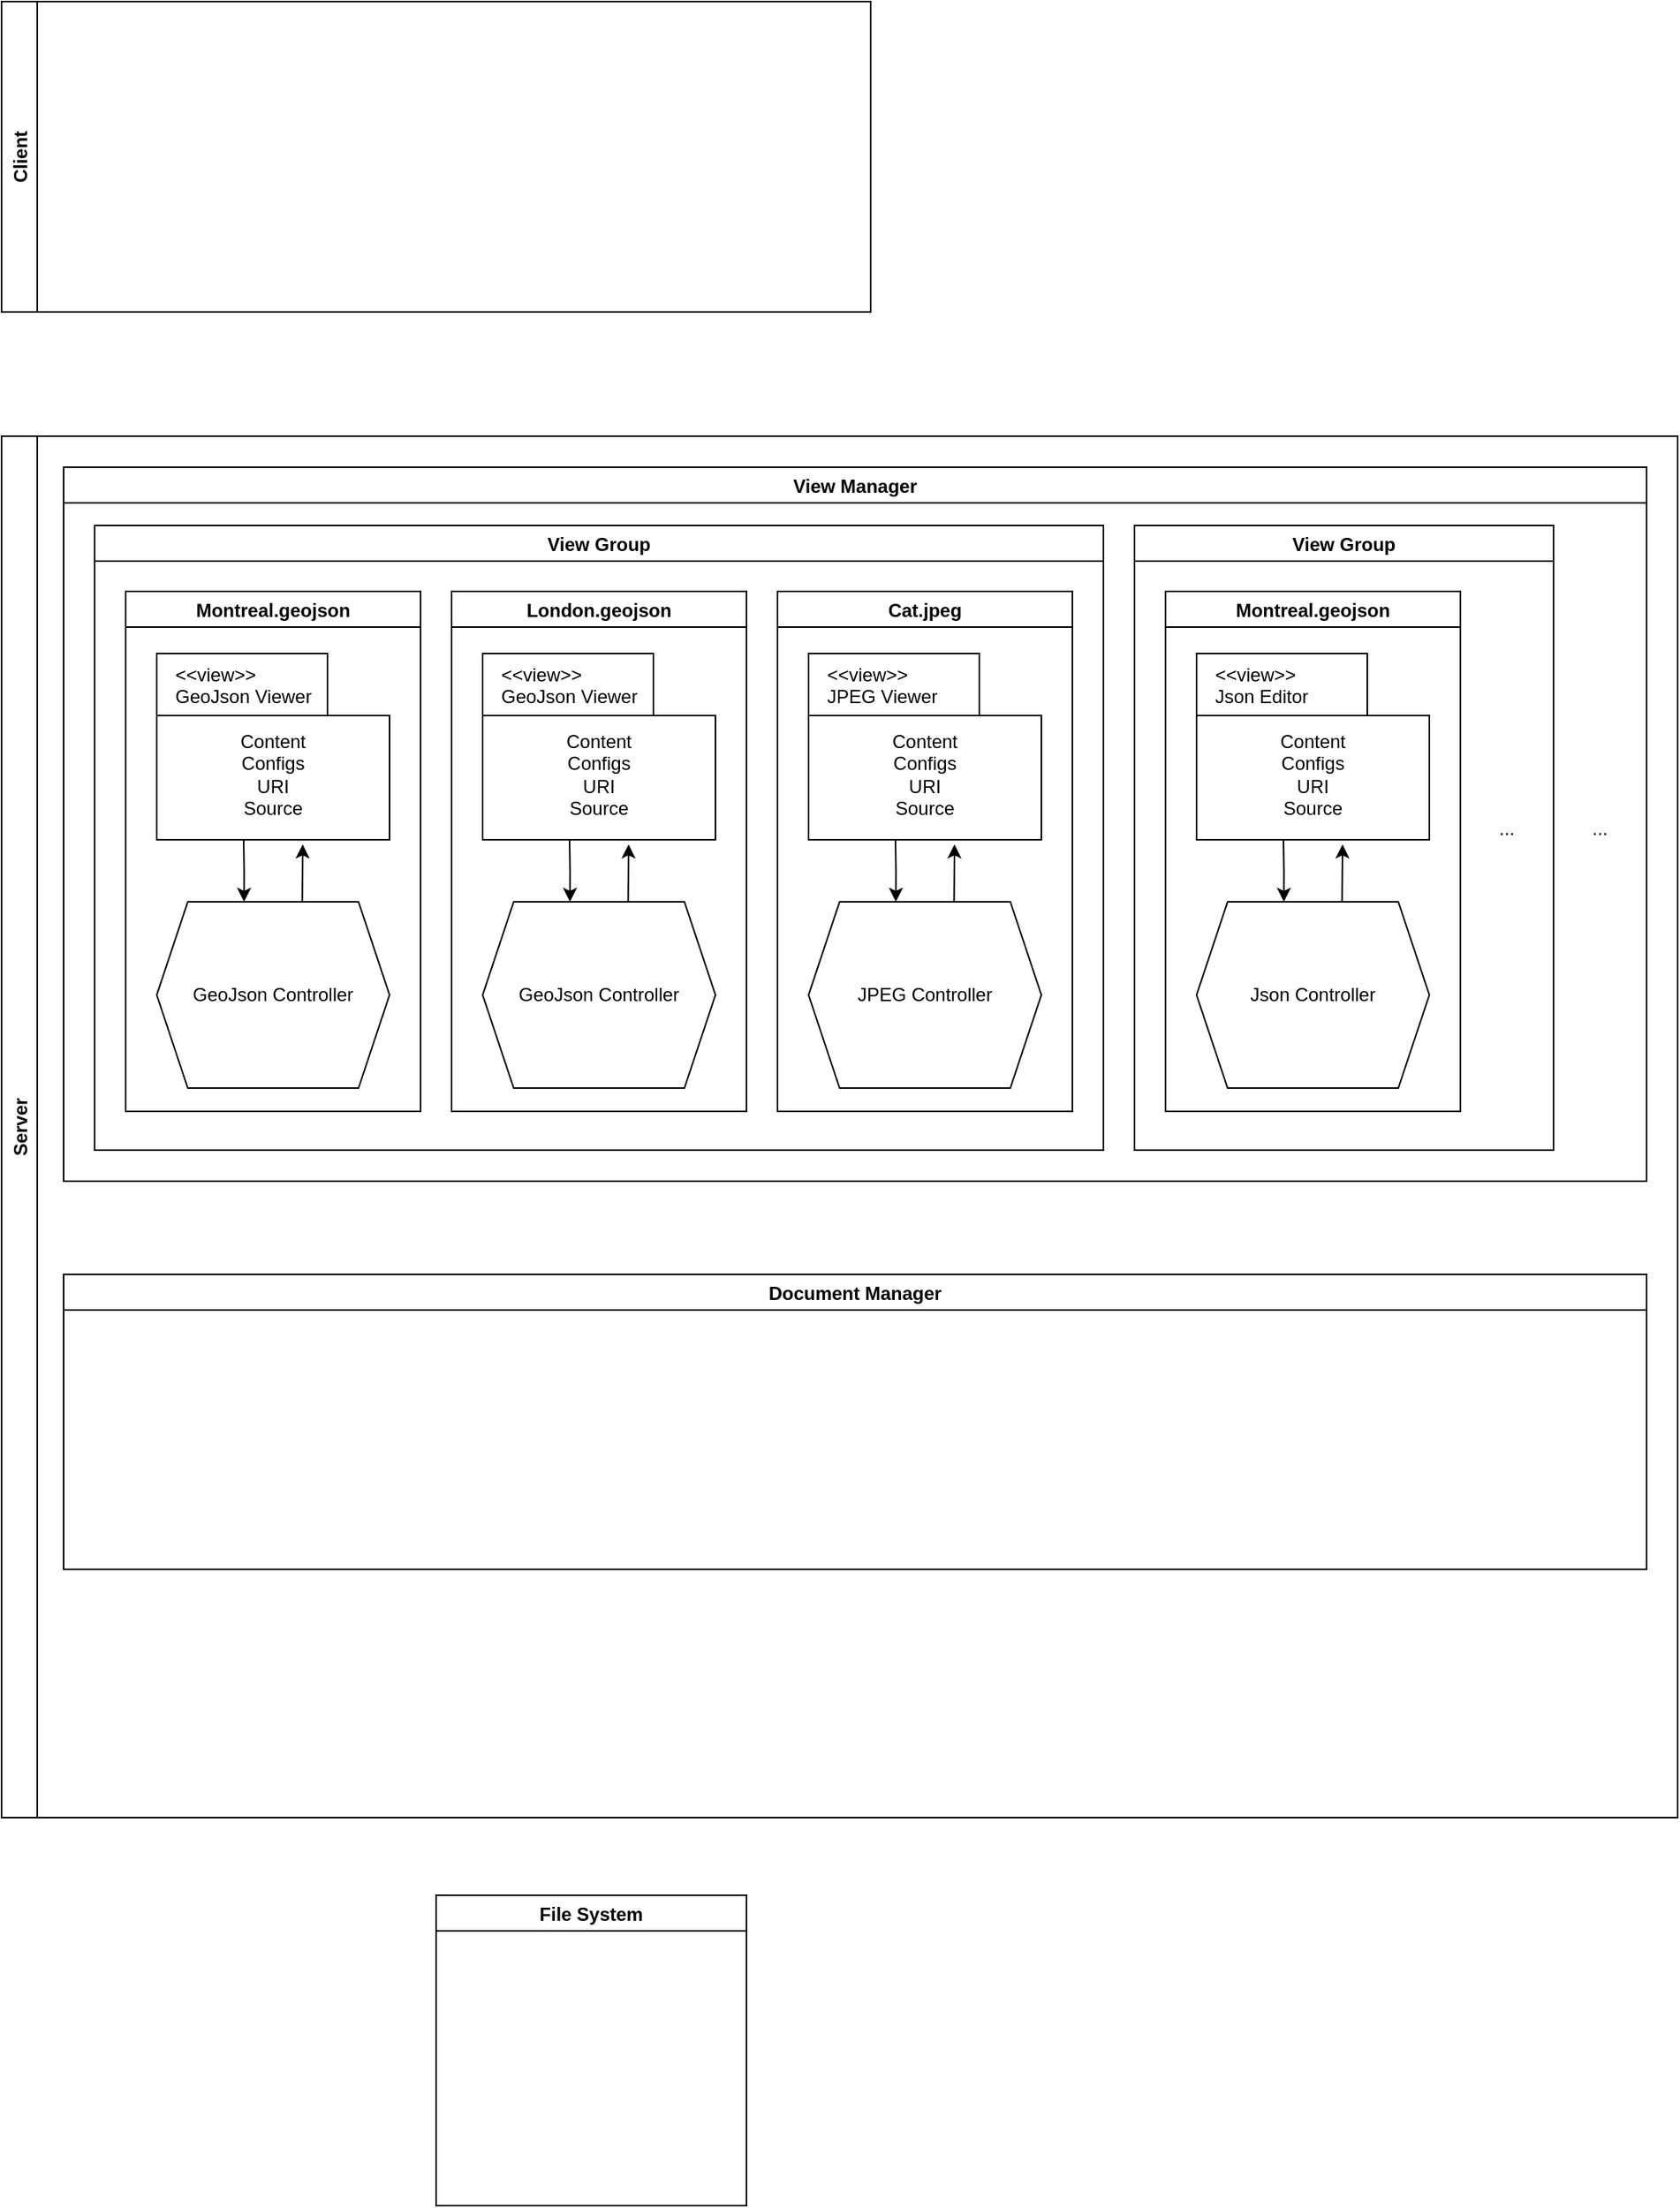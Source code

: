 <mxfile version="20.2.3" type="github">
  <diagram id="-Ug2wohR3drrXLd8aFfp" name="Page-1">
    <mxGraphModel dx="1198" dy="845" grid="1" gridSize="10" guides="1" tooltips="1" connect="1" arrows="1" fold="1" page="1" pageScale="1" pageWidth="850" pageHeight="1100" math="0" shadow="0">
      <root>
        <mxCell id="0" />
        <mxCell id="1" parent="0" />
        <mxCell id="j7DvqM1_xKKn_GZB0Q8j-1" value="Client" style="swimlane;horizontal=0;" vertex="1" parent="1">
          <mxGeometry x="320" y="230" width="560" height="200" as="geometry" />
        </mxCell>
        <mxCell id="j7DvqM1_xKKn_GZB0Q8j-2" value="Server" style="swimlane;horizontal=0;" vertex="1" parent="1">
          <mxGeometry x="320" y="510" width="1080" height="890" as="geometry" />
        </mxCell>
        <mxCell id="j7DvqM1_xKKn_GZB0Q8j-7" value="Document Manager" style="swimlane;" vertex="1" parent="j7DvqM1_xKKn_GZB0Q8j-2">
          <mxGeometry x="40" y="540" width="1020" height="190" as="geometry" />
        </mxCell>
        <mxCell id="j7DvqM1_xKKn_GZB0Q8j-6" value="View Manager" style="swimlane;" vertex="1" parent="j7DvqM1_xKKn_GZB0Q8j-2">
          <mxGeometry x="40" y="20" width="1020" height="460" as="geometry" />
        </mxCell>
        <mxCell id="j7DvqM1_xKKn_GZB0Q8j-11" value="View Group" style="swimlane;" vertex="1" parent="j7DvqM1_xKKn_GZB0Q8j-6">
          <mxGeometry x="20" y="37.5" width="650" height="402.5" as="geometry" />
        </mxCell>
        <mxCell id="j7DvqM1_xKKn_GZB0Q8j-13" value="Montreal.geojson" style="swimlane;" vertex="1" parent="j7DvqM1_xKKn_GZB0Q8j-11">
          <mxGeometry x="20" y="42.5" width="190" height="335" as="geometry" />
        </mxCell>
        <mxCell id="j7DvqM1_xKKn_GZB0Q8j-14" value="&amp;lt;&amp;lt;view&amp;gt;&amp;gt;&lt;br&gt;GeoJson Viewer" style="shape=folder;html=1;tabWidth=110;tabHeight=40;tabPosition=left;align=left;verticalAlign=top;spacingLeft=10;whiteSpace=wrap;" vertex="1" parent="j7DvqM1_xKKn_GZB0Q8j-13">
          <mxGeometry x="20" y="40" width="150" height="120" as="geometry" />
        </mxCell>
        <mxCell id="j7DvqM1_xKKn_GZB0Q8j-17" style="edgeStyle=orthogonalEdgeStyle;rounded=0;orthogonalLoop=1;jettySize=auto;html=1;exitX=0.625;exitY=0;exitDx=0;exitDy=0;entryX=0.627;entryY=1.025;entryDx=0;entryDy=0;entryPerimeter=0;" edge="1" parent="j7DvqM1_xKKn_GZB0Q8j-13" source="j7DvqM1_xKKn_GZB0Q8j-16" target="j7DvqM1_xKKn_GZB0Q8j-14">
          <mxGeometry relative="1" as="geometry" />
        </mxCell>
        <mxCell id="j7DvqM1_xKKn_GZB0Q8j-18" style="edgeStyle=orthogonalEdgeStyle;rounded=0;orthogonalLoop=1;jettySize=auto;html=1;exitX=0.375;exitY=0;exitDx=0;exitDy=0;endArrow=none;endFill=0;startArrow=classic;startFill=1;" edge="1" parent="j7DvqM1_xKKn_GZB0Q8j-13" source="j7DvqM1_xKKn_GZB0Q8j-16">
          <mxGeometry relative="1" as="geometry">
            <mxPoint x="76" y="160" as="targetPoint" />
          </mxGeometry>
        </mxCell>
        <mxCell id="j7DvqM1_xKKn_GZB0Q8j-16" value="GeoJson Controller" style="shape=hexagon;perimeter=hexagonPerimeter2;whiteSpace=wrap;html=1;fixedSize=1;" vertex="1" parent="j7DvqM1_xKKn_GZB0Q8j-13">
          <mxGeometry x="20" y="200" width="150" height="120" as="geometry" />
        </mxCell>
        <mxCell id="j7DvqM1_xKKn_GZB0Q8j-25" value="Content&lt;br&gt;Configs&lt;br&gt;URI&lt;br&gt;Source" style="text;html=1;strokeColor=none;fillColor=none;align=center;verticalAlign=middle;whiteSpace=wrap;rounded=0;" vertex="1" parent="j7DvqM1_xKKn_GZB0Q8j-13">
          <mxGeometry x="30" y="85" width="130" height="65" as="geometry" />
        </mxCell>
        <mxCell id="j7DvqM1_xKKn_GZB0Q8j-26" value="London.geojson" style="swimlane;" vertex="1" parent="j7DvqM1_xKKn_GZB0Q8j-11">
          <mxGeometry x="230" y="42.5" width="190" height="335" as="geometry" />
        </mxCell>
        <mxCell id="j7DvqM1_xKKn_GZB0Q8j-27" value="&amp;lt;&amp;lt;view&amp;gt;&amp;gt;&lt;br&gt;GeoJson Viewer" style="shape=folder;html=1;tabWidth=110;tabHeight=40;tabPosition=left;align=left;verticalAlign=top;spacingLeft=10;whiteSpace=wrap;" vertex="1" parent="j7DvqM1_xKKn_GZB0Q8j-26">
          <mxGeometry x="20" y="40" width="150" height="120" as="geometry" />
        </mxCell>
        <mxCell id="j7DvqM1_xKKn_GZB0Q8j-28" style="edgeStyle=orthogonalEdgeStyle;rounded=0;orthogonalLoop=1;jettySize=auto;html=1;exitX=0.625;exitY=0;exitDx=0;exitDy=0;entryX=0.627;entryY=1.025;entryDx=0;entryDy=0;entryPerimeter=0;" edge="1" parent="j7DvqM1_xKKn_GZB0Q8j-26" source="j7DvqM1_xKKn_GZB0Q8j-30" target="j7DvqM1_xKKn_GZB0Q8j-27">
          <mxGeometry relative="1" as="geometry" />
        </mxCell>
        <mxCell id="j7DvqM1_xKKn_GZB0Q8j-29" style="edgeStyle=orthogonalEdgeStyle;rounded=0;orthogonalLoop=1;jettySize=auto;html=1;exitX=0.375;exitY=0;exitDx=0;exitDy=0;endArrow=none;endFill=0;startArrow=classic;startFill=1;" edge="1" parent="j7DvqM1_xKKn_GZB0Q8j-26" source="j7DvqM1_xKKn_GZB0Q8j-30">
          <mxGeometry relative="1" as="geometry">
            <mxPoint x="76" y="160" as="targetPoint" />
          </mxGeometry>
        </mxCell>
        <mxCell id="j7DvqM1_xKKn_GZB0Q8j-30" value="GeoJson Controller" style="shape=hexagon;perimeter=hexagonPerimeter2;whiteSpace=wrap;html=1;fixedSize=1;" vertex="1" parent="j7DvqM1_xKKn_GZB0Q8j-26">
          <mxGeometry x="20" y="200" width="150" height="120" as="geometry" />
        </mxCell>
        <mxCell id="j7DvqM1_xKKn_GZB0Q8j-31" value="Content&lt;br&gt;Configs&lt;br&gt;URI&lt;br&gt;Source" style="text;html=1;strokeColor=none;fillColor=none;align=center;verticalAlign=middle;whiteSpace=wrap;rounded=0;" vertex="1" parent="j7DvqM1_xKKn_GZB0Q8j-26">
          <mxGeometry x="30" y="85" width="130" height="65" as="geometry" />
        </mxCell>
        <mxCell id="j7DvqM1_xKKn_GZB0Q8j-32" value="Cat.jpeg" style="swimlane;" vertex="1" parent="j7DvqM1_xKKn_GZB0Q8j-11">
          <mxGeometry x="440" y="42.5" width="190" height="335" as="geometry" />
        </mxCell>
        <mxCell id="j7DvqM1_xKKn_GZB0Q8j-33" value="&amp;lt;&amp;lt;view&amp;gt;&amp;gt;&lt;br&gt;JPEG Viewer" style="shape=folder;html=1;tabWidth=110;tabHeight=40;tabPosition=left;align=left;verticalAlign=top;spacingLeft=10;whiteSpace=wrap;" vertex="1" parent="j7DvqM1_xKKn_GZB0Q8j-32">
          <mxGeometry x="20" y="40" width="150" height="120" as="geometry" />
        </mxCell>
        <mxCell id="j7DvqM1_xKKn_GZB0Q8j-34" style="edgeStyle=orthogonalEdgeStyle;rounded=0;orthogonalLoop=1;jettySize=auto;html=1;exitX=0.625;exitY=0;exitDx=0;exitDy=0;entryX=0.627;entryY=1.025;entryDx=0;entryDy=0;entryPerimeter=0;" edge="1" parent="j7DvqM1_xKKn_GZB0Q8j-32" source="j7DvqM1_xKKn_GZB0Q8j-36" target="j7DvqM1_xKKn_GZB0Q8j-33">
          <mxGeometry relative="1" as="geometry" />
        </mxCell>
        <mxCell id="j7DvqM1_xKKn_GZB0Q8j-35" style="edgeStyle=orthogonalEdgeStyle;rounded=0;orthogonalLoop=1;jettySize=auto;html=1;exitX=0.375;exitY=0;exitDx=0;exitDy=0;endArrow=none;endFill=0;startArrow=classic;startFill=1;" edge="1" parent="j7DvqM1_xKKn_GZB0Q8j-32" source="j7DvqM1_xKKn_GZB0Q8j-36">
          <mxGeometry relative="1" as="geometry">
            <mxPoint x="76" y="160" as="targetPoint" />
          </mxGeometry>
        </mxCell>
        <mxCell id="j7DvqM1_xKKn_GZB0Q8j-36" value="JPEG Controller" style="shape=hexagon;perimeter=hexagonPerimeter2;whiteSpace=wrap;html=1;fixedSize=1;" vertex="1" parent="j7DvqM1_xKKn_GZB0Q8j-32">
          <mxGeometry x="20" y="200" width="150" height="120" as="geometry" />
        </mxCell>
        <mxCell id="j7DvqM1_xKKn_GZB0Q8j-37" value="Content&lt;br&gt;Configs&lt;br&gt;URI&lt;br&gt;Source" style="text;html=1;strokeColor=none;fillColor=none;align=center;verticalAlign=middle;whiteSpace=wrap;rounded=0;" vertex="1" parent="j7DvqM1_xKKn_GZB0Q8j-32">
          <mxGeometry x="30" y="85" width="130" height="65" as="geometry" />
        </mxCell>
        <mxCell id="j7DvqM1_xKKn_GZB0Q8j-38" value="View Group" style="swimlane;" vertex="1" parent="j7DvqM1_xKKn_GZB0Q8j-6">
          <mxGeometry x="690" y="37.5" width="270" height="402.5" as="geometry" />
        </mxCell>
        <mxCell id="j7DvqM1_xKKn_GZB0Q8j-39" value="Montreal.geojson" style="swimlane;" vertex="1" parent="j7DvqM1_xKKn_GZB0Q8j-38">
          <mxGeometry x="20" y="42.5" width="190" height="335" as="geometry" />
        </mxCell>
        <mxCell id="j7DvqM1_xKKn_GZB0Q8j-40" value="&amp;lt;&amp;lt;view&amp;gt;&amp;gt;&lt;br&gt;Json Editor" style="shape=folder;html=1;tabWidth=110;tabHeight=40;tabPosition=left;align=left;verticalAlign=top;spacingLeft=10;whiteSpace=wrap;" vertex="1" parent="j7DvqM1_xKKn_GZB0Q8j-39">
          <mxGeometry x="20" y="40" width="150" height="120" as="geometry" />
        </mxCell>
        <mxCell id="j7DvqM1_xKKn_GZB0Q8j-41" style="edgeStyle=orthogonalEdgeStyle;rounded=0;orthogonalLoop=1;jettySize=auto;html=1;exitX=0.625;exitY=0;exitDx=0;exitDy=0;entryX=0.627;entryY=1.025;entryDx=0;entryDy=0;entryPerimeter=0;" edge="1" parent="j7DvqM1_xKKn_GZB0Q8j-39" source="j7DvqM1_xKKn_GZB0Q8j-43" target="j7DvqM1_xKKn_GZB0Q8j-40">
          <mxGeometry relative="1" as="geometry" />
        </mxCell>
        <mxCell id="j7DvqM1_xKKn_GZB0Q8j-42" style="edgeStyle=orthogonalEdgeStyle;rounded=0;orthogonalLoop=1;jettySize=auto;html=1;exitX=0.375;exitY=0;exitDx=0;exitDy=0;endArrow=none;endFill=0;startArrow=classic;startFill=1;" edge="1" parent="j7DvqM1_xKKn_GZB0Q8j-39" source="j7DvqM1_xKKn_GZB0Q8j-43">
          <mxGeometry relative="1" as="geometry">
            <mxPoint x="76" y="160" as="targetPoint" />
          </mxGeometry>
        </mxCell>
        <mxCell id="j7DvqM1_xKKn_GZB0Q8j-43" value="Json Controller" style="shape=hexagon;perimeter=hexagonPerimeter2;whiteSpace=wrap;html=1;fixedSize=1;" vertex="1" parent="j7DvqM1_xKKn_GZB0Q8j-39">
          <mxGeometry x="20" y="200" width="150" height="120" as="geometry" />
        </mxCell>
        <mxCell id="j7DvqM1_xKKn_GZB0Q8j-44" value="Content&lt;br&gt;Configs&lt;br&gt;URI&lt;br&gt;Source" style="text;html=1;strokeColor=none;fillColor=none;align=center;verticalAlign=middle;whiteSpace=wrap;rounded=0;" vertex="1" parent="j7DvqM1_xKKn_GZB0Q8j-39">
          <mxGeometry x="30" y="85" width="130" height="65" as="geometry" />
        </mxCell>
        <mxCell id="j7DvqM1_xKKn_GZB0Q8j-57" value="..." style="text;html=1;strokeColor=none;fillColor=none;align=center;verticalAlign=middle;whiteSpace=wrap;rounded=0;" vertex="1" parent="j7DvqM1_xKKn_GZB0Q8j-38">
          <mxGeometry x="210" y="180" width="60" height="30" as="geometry" />
        </mxCell>
        <mxCell id="j7DvqM1_xKKn_GZB0Q8j-58" value="..." style="text;html=1;strokeColor=none;fillColor=none;align=center;verticalAlign=middle;whiteSpace=wrap;rounded=0;" vertex="1" parent="j7DvqM1_xKKn_GZB0Q8j-6">
          <mxGeometry x="960" y="217.5" width="60" height="30" as="geometry" />
        </mxCell>
        <mxCell id="j7DvqM1_xKKn_GZB0Q8j-9" value="File System" style="swimlane;" vertex="1" parent="1">
          <mxGeometry x="600" y="1450" width="200" height="200" as="geometry" />
        </mxCell>
      </root>
    </mxGraphModel>
  </diagram>
</mxfile>
